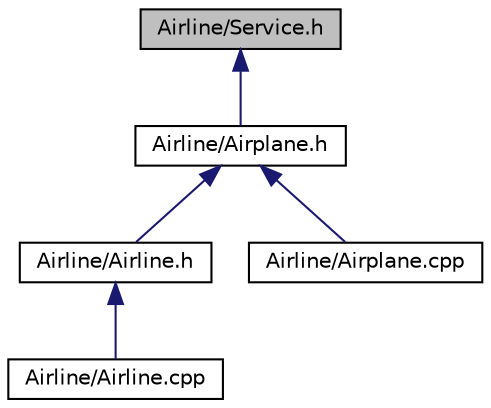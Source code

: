digraph "Airline/Service.h"
{
 // LATEX_PDF_SIZE
  bgcolor="transparent";
  edge [fontname="Helvetica",fontsize="10",labelfontname="Helvetica",labelfontsize="10"];
  node [fontname="Helvetica",fontsize="10",shape=record];
  Node1 [label="Airline/Service.h",height=0.2,width=0.4,color="black", fillcolor="grey75", style="filled", fontcolor="black",tooltip=" "];
  Node1 -> Node2 [dir="back",color="midnightblue",fontsize="10",style="solid"];
  Node2 [label="Airline/Airplane.h",height=0.2,width=0.4,color="black",URL="$Airplane_8h.html",tooltip=" "];
  Node2 -> Node3 [dir="back",color="midnightblue",fontsize="10",style="solid"];
  Node3 [label="Airline/Airline.h",height=0.2,width=0.4,color="black",URL="$Airline_8h.html",tooltip=" "];
  Node3 -> Node4 [dir="back",color="midnightblue",fontsize="10",style="solid"];
  Node4 [label="Airline/Airline.cpp",height=0.2,width=0.4,color="black",URL="$Airline_8cpp.html",tooltip=" "];
  Node2 -> Node5 [dir="back",color="midnightblue",fontsize="10",style="solid"];
  Node5 [label="Airline/Airplane.cpp",height=0.2,width=0.4,color="black",URL="$Airplane_8cpp.html",tooltip=" "];
}
